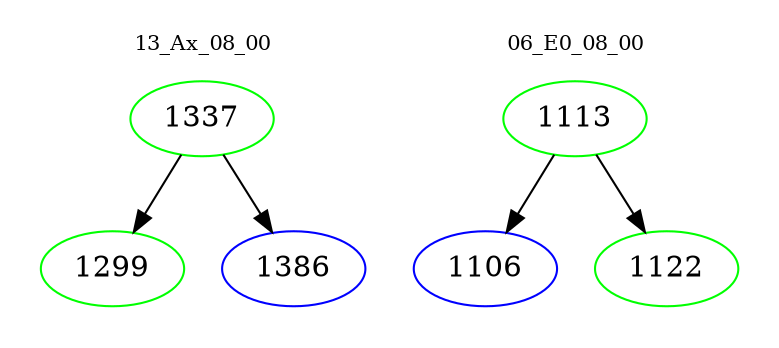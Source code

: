 digraph{
subgraph cluster_0 {
color = white
label = "13_Ax_08_00";
fontsize=10;
T0_1337 [label="1337", color="green"]
T0_1337 -> T0_1299 [color="black"]
T0_1299 [label="1299", color="green"]
T0_1337 -> T0_1386 [color="black"]
T0_1386 [label="1386", color="blue"]
}
subgraph cluster_1 {
color = white
label = "06_E0_08_00";
fontsize=10;
T1_1113 [label="1113", color="green"]
T1_1113 -> T1_1106 [color="black"]
T1_1106 [label="1106", color="blue"]
T1_1113 -> T1_1122 [color="black"]
T1_1122 [label="1122", color="green"]
}
}
